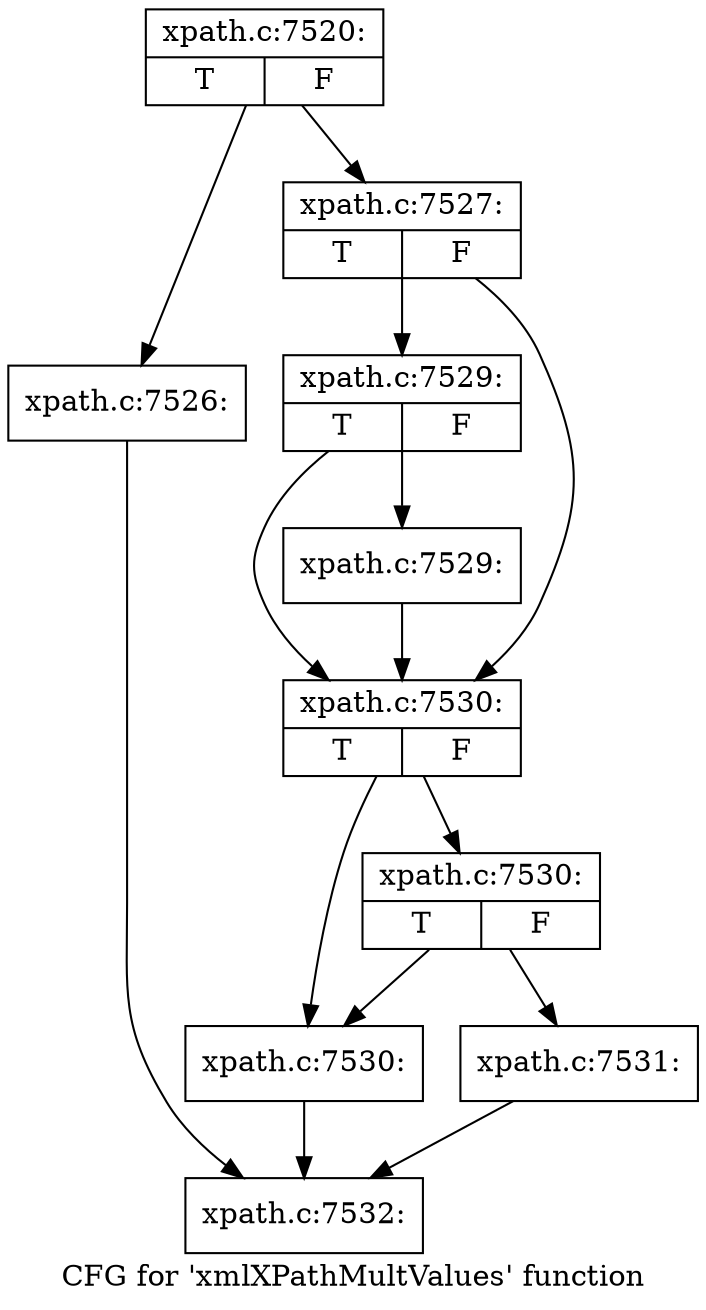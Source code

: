 digraph "CFG for 'xmlXPathMultValues' function" {
	label="CFG for 'xmlXPathMultValues' function";

	Node0x4988bb0 [shape=record,label="{xpath.c:7520:|{<s0>T|<s1>F}}"];
	Node0x4988bb0 -> Node0x498c020;
	Node0x4988bb0 -> Node0x498c070;
	Node0x498c020 [shape=record,label="{xpath.c:7526:}"];
	Node0x498c020 -> Node0x498b540;
	Node0x498c070 [shape=record,label="{xpath.c:7527:|{<s0>T|<s1>F}}"];
	Node0x498c070 -> Node0x498cb50;
	Node0x498c070 -> Node0x498cb00;
	Node0x498cb50 [shape=record,label="{xpath.c:7529:|{<s0>T|<s1>F}}"];
	Node0x498cb50 -> Node0x498cab0;
	Node0x498cb50 -> Node0x498cb00;
	Node0x498cab0 [shape=record,label="{xpath.c:7529:}"];
	Node0x498cab0 -> Node0x498cb00;
	Node0x498cb00 [shape=record,label="{xpath.c:7530:|{<s0>T|<s1>F}}"];
	Node0x498cb00 -> Node0x498d380;
	Node0x498cb00 -> Node0x498d420;
	Node0x498d420 [shape=record,label="{xpath.c:7530:|{<s0>T|<s1>F}}"];
	Node0x498d420 -> Node0x498d380;
	Node0x498d420 -> Node0x498d3d0;
	Node0x498d380 [shape=record,label="{xpath.c:7530:}"];
	Node0x498d380 -> Node0x498b540;
	Node0x498d3d0 [shape=record,label="{xpath.c:7531:}"];
	Node0x498d3d0 -> Node0x498b540;
	Node0x498b540 [shape=record,label="{xpath.c:7532:}"];
}
